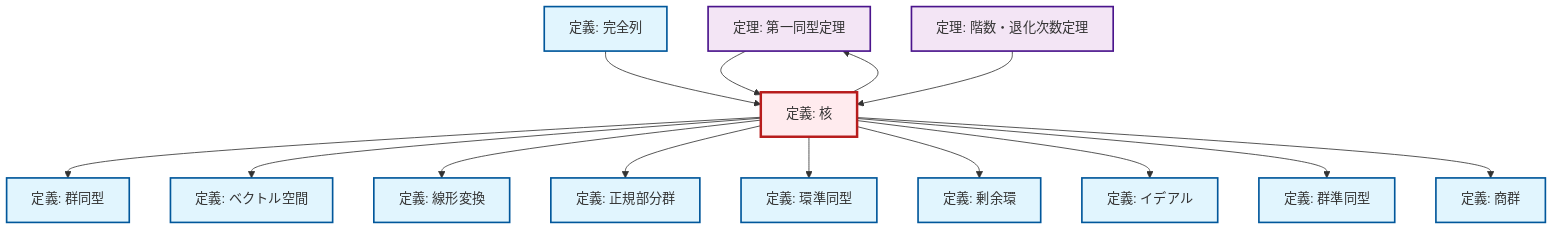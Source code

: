 graph TD
    classDef definition fill:#e1f5fe,stroke:#01579b,stroke-width:2px
    classDef theorem fill:#f3e5f5,stroke:#4a148c,stroke-width:2px
    classDef axiom fill:#fff3e0,stroke:#e65100,stroke-width:2px
    classDef example fill:#e8f5e9,stroke:#1b5e20,stroke-width:2px
    classDef current fill:#ffebee,stroke:#b71c1c,stroke-width:3px
    def-vector-space["定義: ベクトル空間"]:::definition
    def-ring-homomorphism["定義: 環準同型"]:::definition
    thm-first-isomorphism["定理: 第一同型定理"]:::theorem
    def-linear-transformation["定義: 線形変換"]:::definition
    def-exact-sequence["定義: 完全列"]:::definition
    def-quotient-group["定義: 商群"]:::definition
    thm-rank-nullity["定理: 階数・退化次数定理"]:::theorem
    def-normal-subgroup["定義: 正規部分群"]:::definition
    def-quotient-ring["定義: 剰余環"]:::definition
    def-ideal["定義: イデアル"]:::definition
    def-isomorphism["定義: 群同型"]:::definition
    def-homomorphism["定義: 群準同型"]:::definition
    def-kernel["定義: 核"]:::definition
    def-kernel --> def-isomorphism
    def-kernel --> def-vector-space
    def-kernel --> thm-first-isomorphism
    def-kernel --> def-linear-transformation
    def-kernel --> def-normal-subgroup
    def-exact-sequence --> def-kernel
    def-kernel --> def-ring-homomorphism
    thm-first-isomorphism --> def-kernel
    def-kernel --> def-quotient-ring
    def-kernel --> def-ideal
    thm-rank-nullity --> def-kernel
    def-kernel --> def-homomorphism
    def-kernel --> def-quotient-group
    class def-kernel current